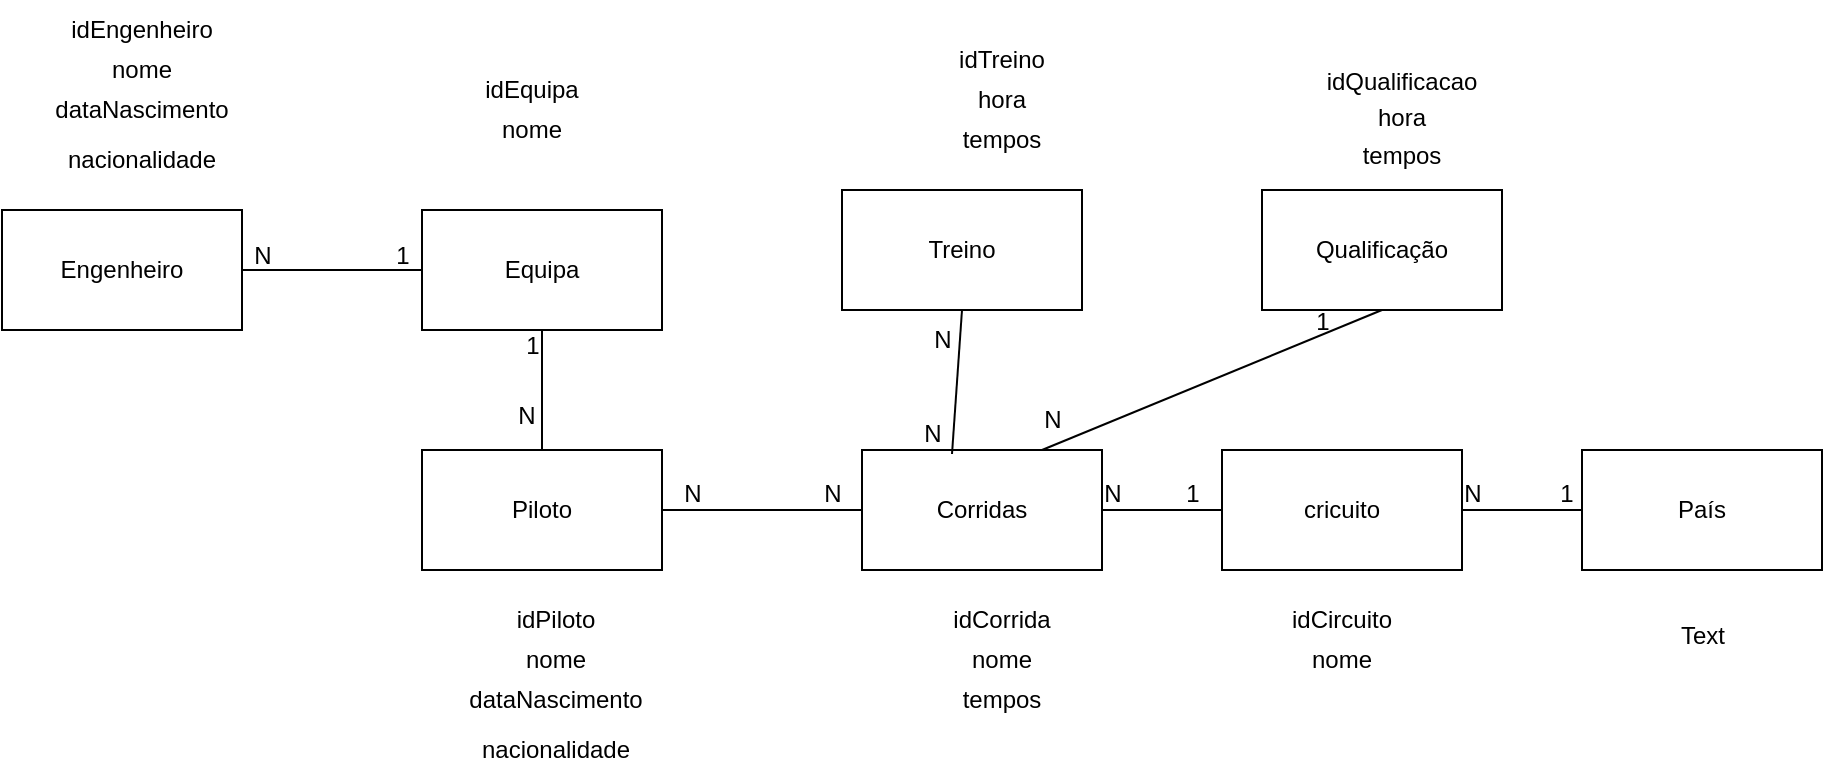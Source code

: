 <mxfile version="22.1.0" type="device">
  <diagram name="Página-1" id="k5brcaaiVkuDlQpw-D_l">
    <mxGraphModel dx="1372" dy="641" grid="1" gridSize="10" guides="1" tooltips="1" connect="1" arrows="1" fold="1" page="1" pageScale="1" pageWidth="827" pageHeight="1169" math="0" shadow="0">
      <root>
        <mxCell id="0" />
        <mxCell id="1" parent="0" />
        <mxCell id="gqMmGl-cBEtmpJwYJXRR-1" value="Piloto" style="rounded=0;whiteSpace=wrap;html=1;" vertex="1" parent="1">
          <mxGeometry x="270" y="240" width="120" height="60" as="geometry" />
        </mxCell>
        <mxCell id="gqMmGl-cBEtmpJwYJXRR-2" value="Engenheiro" style="rounded=0;whiteSpace=wrap;html=1;" vertex="1" parent="1">
          <mxGeometry x="60" y="120" width="120" height="60" as="geometry" />
        </mxCell>
        <mxCell id="gqMmGl-cBEtmpJwYJXRR-3" value="Equipa" style="rounded=0;whiteSpace=wrap;html=1;" vertex="1" parent="1">
          <mxGeometry x="270" y="120" width="120" height="60" as="geometry" />
        </mxCell>
        <mxCell id="gqMmGl-cBEtmpJwYJXRR-4" value="Treino" style="rounded=0;whiteSpace=wrap;html=1;" vertex="1" parent="1">
          <mxGeometry x="480" y="110" width="120" height="60" as="geometry" />
        </mxCell>
        <mxCell id="gqMmGl-cBEtmpJwYJXRR-5" value="Qualificação" style="rounded=0;whiteSpace=wrap;html=1;" vertex="1" parent="1">
          <mxGeometry x="690" y="110" width="120" height="60" as="geometry" />
        </mxCell>
        <mxCell id="gqMmGl-cBEtmpJwYJXRR-6" value="Corridas" style="rounded=0;whiteSpace=wrap;html=1;" vertex="1" parent="1">
          <mxGeometry x="490" y="240" width="120" height="60" as="geometry" />
        </mxCell>
        <mxCell id="gqMmGl-cBEtmpJwYJXRR-7" value="cricuito" style="rounded=0;whiteSpace=wrap;html=1;" vertex="1" parent="1">
          <mxGeometry x="670" y="240" width="120" height="60" as="geometry" />
        </mxCell>
        <mxCell id="gqMmGl-cBEtmpJwYJXRR-8" value="" style="endArrow=none;html=1;rounded=0;entryX=0.5;entryY=0;entryDx=0;entryDy=0;exitX=0.5;exitY=1;exitDx=0;exitDy=0;" edge="1" parent="1" source="gqMmGl-cBEtmpJwYJXRR-3" target="gqMmGl-cBEtmpJwYJXRR-1">
          <mxGeometry width="50" height="50" relative="1" as="geometry">
            <mxPoint x="290" y="250" as="sourcePoint" />
            <mxPoint x="440" y="310" as="targetPoint" />
          </mxGeometry>
        </mxCell>
        <mxCell id="gqMmGl-cBEtmpJwYJXRR-9" value="1" style="text;html=1;align=center;verticalAlign=middle;resizable=0;points=[];autosize=1;strokeColor=none;fillColor=none;" vertex="1" parent="1">
          <mxGeometry x="310" y="173" width="30" height="30" as="geometry" />
        </mxCell>
        <mxCell id="gqMmGl-cBEtmpJwYJXRR-10" value="N" style="text;html=1;align=center;verticalAlign=middle;resizable=0;points=[];autosize=1;strokeColor=none;fillColor=none;" vertex="1" parent="1">
          <mxGeometry x="307" y="208" width="30" height="30" as="geometry" />
        </mxCell>
        <mxCell id="gqMmGl-cBEtmpJwYJXRR-13" value="" style="endArrow=none;html=1;rounded=0;entryX=0.375;entryY=0.033;entryDx=0;entryDy=0;exitX=0.5;exitY=1;exitDx=0;exitDy=0;entryPerimeter=0;" edge="1" parent="1" source="gqMmGl-cBEtmpJwYJXRR-4" target="gqMmGl-cBEtmpJwYJXRR-6">
          <mxGeometry width="50" height="50" relative="1" as="geometry">
            <mxPoint x="430" y="260" as="sourcePoint" />
            <mxPoint x="600" y="260" as="targetPoint" />
          </mxGeometry>
        </mxCell>
        <mxCell id="gqMmGl-cBEtmpJwYJXRR-14" value="" style="endArrow=none;html=1;rounded=0;entryX=0.75;entryY=0;entryDx=0;entryDy=0;exitX=0.5;exitY=1;exitDx=0;exitDy=0;" edge="1" parent="1" source="gqMmGl-cBEtmpJwYJXRR-5" target="gqMmGl-cBEtmpJwYJXRR-6">
          <mxGeometry width="50" height="50" relative="1" as="geometry">
            <mxPoint x="580" y="180" as="sourcePoint" />
            <mxPoint x="630" y="230" as="targetPoint" />
          </mxGeometry>
        </mxCell>
        <mxCell id="gqMmGl-cBEtmpJwYJXRR-15" value="" style="endArrow=none;html=1;rounded=0;entryX=1;entryY=0.5;entryDx=0;entryDy=0;exitX=0;exitY=0.5;exitDx=0;exitDy=0;" edge="1" parent="1" source="gqMmGl-cBEtmpJwYJXRR-7" target="gqMmGl-cBEtmpJwYJXRR-6">
          <mxGeometry width="50" height="50" relative="1" as="geometry">
            <mxPoint x="760" y="180" as="sourcePoint" />
            <mxPoint x="690" y="230" as="targetPoint" />
          </mxGeometry>
        </mxCell>
        <mxCell id="gqMmGl-cBEtmpJwYJXRR-16" value="idPiloto" style="text;html=1;strokeColor=none;fillColor=none;align=center;verticalAlign=middle;whiteSpace=wrap;rounded=0;" vertex="1" parent="1">
          <mxGeometry x="307" y="310" width="60" height="30" as="geometry" />
        </mxCell>
        <mxCell id="gqMmGl-cBEtmpJwYJXRR-17" value="nome" style="text;html=1;strokeColor=none;fillColor=none;align=center;verticalAlign=middle;whiteSpace=wrap;rounded=0;" vertex="1" parent="1">
          <mxGeometry x="307" y="330" width="60" height="30" as="geometry" />
        </mxCell>
        <mxCell id="gqMmGl-cBEtmpJwYJXRR-18" value="dataNascimento" style="text;html=1;strokeColor=none;fillColor=none;align=center;verticalAlign=middle;whiteSpace=wrap;rounded=0;" vertex="1" parent="1">
          <mxGeometry x="307" y="350" width="60" height="30" as="geometry" />
        </mxCell>
        <mxCell id="gqMmGl-cBEtmpJwYJXRR-20" value="nacionalidade" style="text;html=1;strokeColor=none;fillColor=none;align=center;verticalAlign=middle;whiteSpace=wrap;rounded=0;" vertex="1" parent="1">
          <mxGeometry x="307" y="375" width="60" height="30" as="geometry" />
        </mxCell>
        <mxCell id="gqMmGl-cBEtmpJwYJXRR-21" value="idEquipa" style="text;html=1;strokeColor=none;fillColor=none;align=center;verticalAlign=middle;whiteSpace=wrap;rounded=0;" vertex="1" parent="1">
          <mxGeometry x="295" y="45" width="60" height="30" as="geometry" />
        </mxCell>
        <mxCell id="gqMmGl-cBEtmpJwYJXRR-22" value="nome" style="text;html=1;strokeColor=none;fillColor=none;align=center;verticalAlign=middle;whiteSpace=wrap;rounded=0;" vertex="1" parent="1">
          <mxGeometry x="295" y="65" width="60" height="30" as="geometry" />
        </mxCell>
        <mxCell id="gqMmGl-cBEtmpJwYJXRR-29" value="idTreino" style="text;html=1;strokeColor=none;fillColor=none;align=center;verticalAlign=middle;whiteSpace=wrap;rounded=0;" vertex="1" parent="1">
          <mxGeometry x="530" y="30" width="60" height="30" as="geometry" />
        </mxCell>
        <mxCell id="gqMmGl-cBEtmpJwYJXRR-30" value="hora" style="text;html=1;strokeColor=none;fillColor=none;align=center;verticalAlign=middle;whiteSpace=wrap;rounded=0;" vertex="1" parent="1">
          <mxGeometry x="530" y="50" width="60" height="30" as="geometry" />
        </mxCell>
        <mxCell id="gqMmGl-cBEtmpJwYJXRR-31" value="tempos" style="text;html=1;strokeColor=none;fillColor=none;align=center;verticalAlign=middle;whiteSpace=wrap;rounded=0;" vertex="1" parent="1">
          <mxGeometry x="530" y="70" width="60" height="30" as="geometry" />
        </mxCell>
        <mxCell id="gqMmGl-cBEtmpJwYJXRR-32" value="idEngenheiro" style="text;html=1;strokeColor=none;fillColor=none;align=center;verticalAlign=middle;whiteSpace=wrap;rounded=0;" vertex="1" parent="1">
          <mxGeometry x="100" y="15" width="60" height="30" as="geometry" />
        </mxCell>
        <mxCell id="gqMmGl-cBEtmpJwYJXRR-33" value="nome" style="text;html=1;strokeColor=none;fillColor=none;align=center;verticalAlign=middle;whiteSpace=wrap;rounded=0;" vertex="1" parent="1">
          <mxGeometry x="100" y="35" width="60" height="30" as="geometry" />
        </mxCell>
        <mxCell id="gqMmGl-cBEtmpJwYJXRR-34" value="dataNascimento" style="text;html=1;strokeColor=none;fillColor=none;align=center;verticalAlign=middle;whiteSpace=wrap;rounded=0;" vertex="1" parent="1">
          <mxGeometry x="100" y="55" width="60" height="30" as="geometry" />
        </mxCell>
        <mxCell id="gqMmGl-cBEtmpJwYJXRR-35" value="nacionalidade" style="text;html=1;strokeColor=none;fillColor=none;align=center;verticalAlign=middle;whiteSpace=wrap;rounded=0;" vertex="1" parent="1">
          <mxGeometry x="100" y="80" width="60" height="30" as="geometry" />
        </mxCell>
        <mxCell id="gqMmGl-cBEtmpJwYJXRR-40" value="idQualificacao" style="text;html=1;strokeColor=none;fillColor=none;align=center;verticalAlign=middle;whiteSpace=wrap;rounded=0;" vertex="1" parent="1">
          <mxGeometry x="730" y="41.25" width="60" height="30" as="geometry" />
        </mxCell>
        <mxCell id="gqMmGl-cBEtmpJwYJXRR-41" value="hora" style="text;html=1;strokeColor=none;fillColor=none;align=center;verticalAlign=middle;whiteSpace=wrap;rounded=0;" vertex="1" parent="1">
          <mxGeometry x="730" y="58.75" width="60" height="30" as="geometry" />
        </mxCell>
        <mxCell id="gqMmGl-cBEtmpJwYJXRR-43" value="tempos" style="text;html=1;strokeColor=none;fillColor=none;align=center;verticalAlign=middle;whiteSpace=wrap;rounded=0;" vertex="1" parent="1">
          <mxGeometry x="730" y="77.5" width="60" height="30" as="geometry" />
        </mxCell>
        <mxCell id="gqMmGl-cBEtmpJwYJXRR-44" value="idCorrida" style="text;html=1;strokeColor=none;fillColor=none;align=center;verticalAlign=middle;whiteSpace=wrap;rounded=0;" vertex="1" parent="1">
          <mxGeometry x="530" y="310" width="60" height="30" as="geometry" />
        </mxCell>
        <mxCell id="gqMmGl-cBEtmpJwYJXRR-45" value="nome" style="text;html=1;strokeColor=none;fillColor=none;align=center;verticalAlign=middle;whiteSpace=wrap;rounded=0;" vertex="1" parent="1">
          <mxGeometry x="530" y="330" width="60" height="30" as="geometry" />
        </mxCell>
        <mxCell id="gqMmGl-cBEtmpJwYJXRR-46" value="tempos" style="text;html=1;strokeColor=none;fillColor=none;align=center;verticalAlign=middle;whiteSpace=wrap;rounded=0;" vertex="1" parent="1">
          <mxGeometry x="530" y="350" width="60" height="30" as="geometry" />
        </mxCell>
        <mxCell id="gqMmGl-cBEtmpJwYJXRR-48" value="idCircuito" style="text;html=1;strokeColor=none;fillColor=none;align=center;verticalAlign=middle;whiteSpace=wrap;rounded=0;" vertex="1" parent="1">
          <mxGeometry x="700" y="310" width="60" height="30" as="geometry" />
        </mxCell>
        <mxCell id="gqMmGl-cBEtmpJwYJXRR-49" value="nome" style="text;html=1;strokeColor=none;fillColor=none;align=center;verticalAlign=middle;whiteSpace=wrap;rounded=0;" vertex="1" parent="1">
          <mxGeometry x="700" y="330" width="60" height="30" as="geometry" />
        </mxCell>
        <mxCell id="gqMmGl-cBEtmpJwYJXRR-52" value="" style="endArrow=none;html=1;rounded=0;entryX=1;entryY=0.5;entryDx=0;entryDy=0;exitX=0;exitY=0.5;exitDx=0;exitDy=0;" edge="1" parent="1" source="gqMmGl-cBEtmpJwYJXRR-3" target="gqMmGl-cBEtmpJwYJXRR-2">
          <mxGeometry width="50" height="50" relative="1" as="geometry">
            <mxPoint x="390" y="360" as="sourcePoint" />
            <mxPoint x="440" y="310" as="targetPoint" />
          </mxGeometry>
        </mxCell>
        <mxCell id="gqMmGl-cBEtmpJwYJXRR-54" value="N" style="text;html=1;align=center;verticalAlign=middle;resizable=0;points=[];autosize=1;strokeColor=none;fillColor=none;" vertex="1" parent="1">
          <mxGeometry x="175" y="128" width="30" height="30" as="geometry" />
        </mxCell>
        <mxCell id="gqMmGl-cBEtmpJwYJXRR-55" value="1" style="text;html=1;align=center;verticalAlign=middle;resizable=0;points=[];autosize=1;strokeColor=none;fillColor=none;" vertex="1" parent="1">
          <mxGeometry x="245" y="128" width="30" height="30" as="geometry" />
        </mxCell>
        <mxCell id="gqMmGl-cBEtmpJwYJXRR-56" value="N" style="text;html=1;align=center;verticalAlign=middle;resizable=0;points=[];autosize=1;strokeColor=none;fillColor=none;" vertex="1" parent="1">
          <mxGeometry x="515" y="170" width="30" height="30" as="geometry" />
        </mxCell>
        <mxCell id="gqMmGl-cBEtmpJwYJXRR-57" value="N" style="text;html=1;align=center;verticalAlign=middle;resizable=0;points=[];autosize=1;strokeColor=none;fillColor=none;" vertex="1" parent="1">
          <mxGeometry x="510" y="217" width="30" height="30" as="geometry" />
        </mxCell>
        <mxCell id="gqMmGl-cBEtmpJwYJXRR-58" value="N" style="text;html=1;align=center;verticalAlign=middle;resizable=0;points=[];autosize=1;strokeColor=none;fillColor=none;" vertex="1" parent="1">
          <mxGeometry x="570" y="210" width="30" height="30" as="geometry" />
        </mxCell>
        <mxCell id="gqMmGl-cBEtmpJwYJXRR-60" value="País" style="rounded=0;whiteSpace=wrap;html=1;" vertex="1" parent="1">
          <mxGeometry x="850" y="240" width="120" height="60" as="geometry" />
        </mxCell>
        <mxCell id="gqMmGl-cBEtmpJwYJXRR-61" value="" style="endArrow=none;html=1;rounded=0;entryX=1;entryY=0.5;entryDx=0;entryDy=0;exitX=0;exitY=0.5;exitDx=0;exitDy=0;" edge="1" parent="1" source="gqMmGl-cBEtmpJwYJXRR-60" target="gqMmGl-cBEtmpJwYJXRR-7">
          <mxGeometry width="50" height="50" relative="1" as="geometry">
            <mxPoint x="390" y="360" as="sourcePoint" />
            <mxPoint x="440" y="310" as="targetPoint" />
          </mxGeometry>
        </mxCell>
        <mxCell id="gqMmGl-cBEtmpJwYJXRR-62" value="" style="endArrow=none;html=1;rounded=0;entryX=1;entryY=0.5;entryDx=0;entryDy=0;" edge="1" parent="1" target="gqMmGl-cBEtmpJwYJXRR-1">
          <mxGeometry width="50" height="50" relative="1" as="geometry">
            <mxPoint x="490" y="270" as="sourcePoint" />
            <mxPoint x="440" y="310" as="targetPoint" />
          </mxGeometry>
        </mxCell>
        <mxCell id="gqMmGl-cBEtmpJwYJXRR-63" value="N" style="text;html=1;align=center;verticalAlign=middle;resizable=0;points=[];autosize=1;strokeColor=none;fillColor=none;" vertex="1" parent="1">
          <mxGeometry x="460" y="247" width="30" height="30" as="geometry" />
        </mxCell>
        <mxCell id="gqMmGl-cBEtmpJwYJXRR-64" value="N" style="text;html=1;align=center;verticalAlign=middle;resizable=0;points=[];autosize=1;strokeColor=none;fillColor=none;" vertex="1" parent="1">
          <mxGeometry x="390" y="247" width="30" height="30" as="geometry" />
        </mxCell>
        <mxCell id="gqMmGl-cBEtmpJwYJXRR-67" value="Text" style="text;html=1;align=center;verticalAlign=middle;resizable=0;points=[];autosize=1;strokeColor=none;fillColor=none;" vertex="1" parent="1">
          <mxGeometry x="885" y="318" width="50" height="30" as="geometry" />
        </mxCell>
        <mxCell id="gqMmGl-cBEtmpJwYJXRR-68" value="1" style="text;html=1;align=center;verticalAlign=middle;resizable=0;points=[];autosize=1;strokeColor=none;fillColor=none;" vertex="1" parent="1">
          <mxGeometry x="705" y="161" width="30" height="30" as="geometry" />
        </mxCell>
        <mxCell id="gqMmGl-cBEtmpJwYJXRR-69" value="N" style="text;html=1;align=center;verticalAlign=middle;resizable=0;points=[];autosize=1;strokeColor=none;fillColor=none;" vertex="1" parent="1">
          <mxGeometry x="600" y="247" width="30" height="30" as="geometry" />
        </mxCell>
        <mxCell id="gqMmGl-cBEtmpJwYJXRR-70" value="N" style="text;html=1;align=center;verticalAlign=middle;resizable=0;points=[];autosize=1;strokeColor=none;fillColor=none;" vertex="1" parent="1">
          <mxGeometry x="780" y="247" width="30" height="30" as="geometry" />
        </mxCell>
        <mxCell id="gqMmGl-cBEtmpJwYJXRR-71" value="1" style="text;html=1;align=center;verticalAlign=middle;resizable=0;points=[];autosize=1;strokeColor=none;fillColor=none;" vertex="1" parent="1">
          <mxGeometry x="640" y="247" width="30" height="30" as="geometry" />
        </mxCell>
        <mxCell id="gqMmGl-cBEtmpJwYJXRR-72" value="1" style="text;html=1;align=center;verticalAlign=middle;resizable=0;points=[];autosize=1;strokeColor=none;fillColor=none;" vertex="1" parent="1">
          <mxGeometry x="827" y="247" width="30" height="30" as="geometry" />
        </mxCell>
      </root>
    </mxGraphModel>
  </diagram>
</mxfile>
